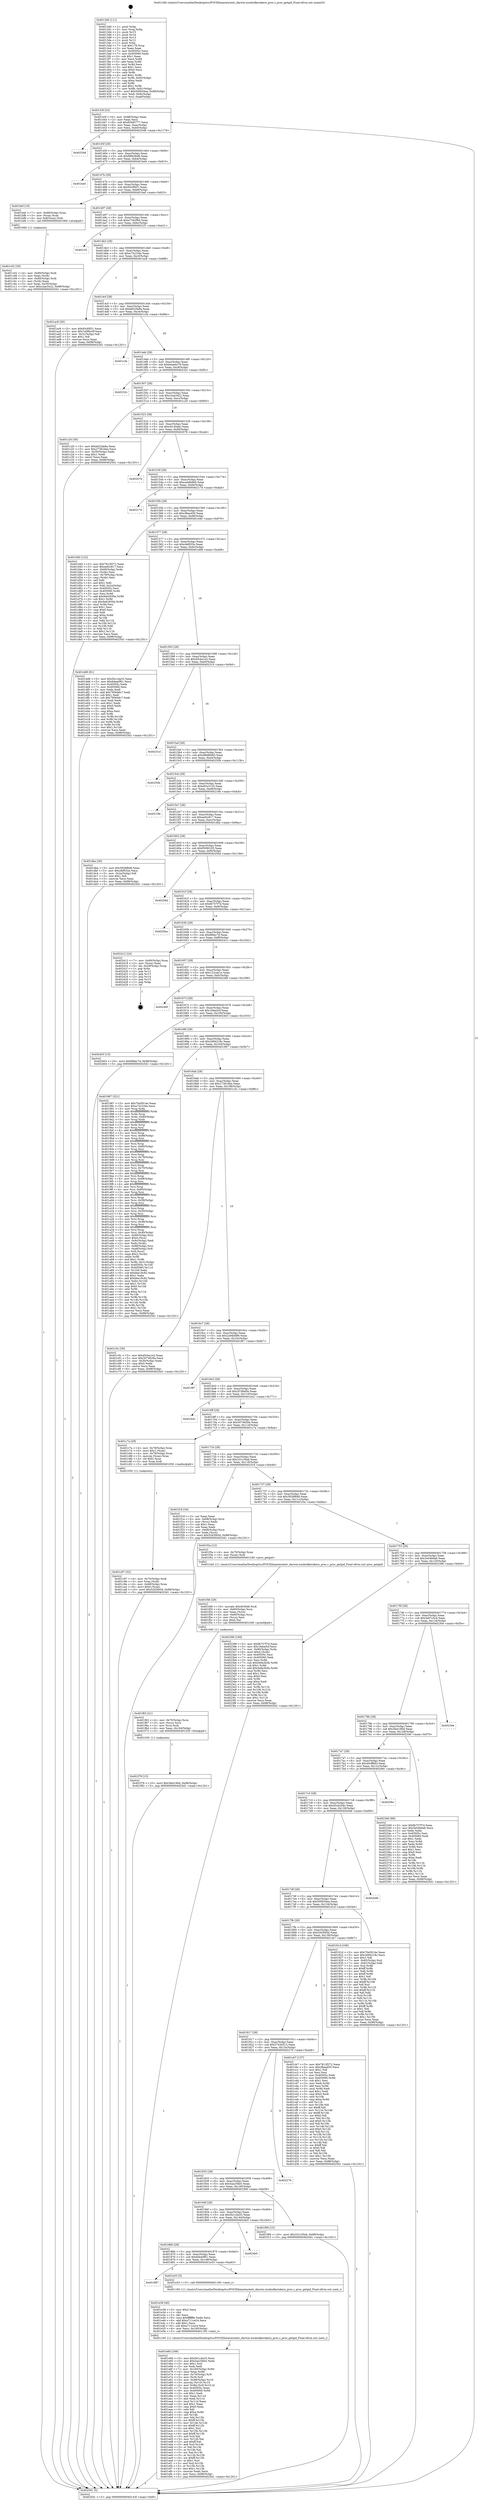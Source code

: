 digraph "0x4013d0" {
  label = "0x4013d0 (/mnt/c/Users/mathe/Desktop/tcc/POCII/binaries/extr_darwin-xnubsdkernkern_proc.c_proc_getgid_Final-ollvm.out::main(0))"
  labelloc = "t"
  node[shape=record]

  Entry [label="",width=0.3,height=0.3,shape=circle,fillcolor=black,style=filled]
  "0x40143f" [label="{
     0x40143f [32]\l
     | [instrs]\l
     &nbsp;&nbsp;0x40143f \<+6\>: mov -0x98(%rbp),%eax\l
     &nbsp;&nbsp;0x401445 \<+2\>: mov %eax,%ecx\l
     &nbsp;&nbsp;0x401447 \<+6\>: sub $0x83495777,%ecx\l
     &nbsp;&nbsp;0x40144d \<+6\>: mov %eax,-0xac(%rbp)\l
     &nbsp;&nbsp;0x401453 \<+6\>: mov %ecx,-0xb0(%rbp)\l
     &nbsp;&nbsp;0x401459 \<+6\>: je 0000000000402548 \<main+0x1178\>\l
  }"]
  "0x402548" [label="{
     0x402548\l
  }", style=dashed]
  "0x40145f" [label="{
     0x40145f [28]\l
     | [instrs]\l
     &nbsp;&nbsp;0x40145f \<+5\>: jmp 0000000000401464 \<main+0x94\>\l
     &nbsp;&nbsp;0x401464 \<+6\>: mov -0xac(%rbp),%eax\l
     &nbsp;&nbsp;0x40146a \<+5\>: sub $0x8892fed8,%eax\l
     &nbsp;&nbsp;0x40146f \<+6\>: mov %eax,-0xb4(%rbp)\l
     &nbsp;&nbsp;0x401475 \<+6\>: je 0000000000401be0 \<main+0x810\>\l
  }"]
  Exit [label="",width=0.3,height=0.3,shape=circle,fillcolor=black,style=filled,peripheries=2]
  "0x401be0" [label="{
     0x401be0\l
  }", style=dashed]
  "0x40147b" [label="{
     0x40147b [28]\l
     | [instrs]\l
     &nbsp;&nbsp;0x40147b \<+5\>: jmp 0000000000401480 \<main+0xb0\>\l
     &nbsp;&nbsp;0x401480 \<+6\>: mov -0xac(%rbp),%eax\l
     &nbsp;&nbsp;0x401486 \<+5\>: sub $0x93cf0f31,%eax\l
     &nbsp;&nbsp;0x40148b \<+6\>: mov %eax,-0xb8(%rbp)\l
     &nbsp;&nbsp;0x401491 \<+6\>: je 0000000000401bef \<main+0x81f\>\l
  }"]
  "0x401f78" [label="{
     0x401f78 [15]\l
     | [instrs]\l
     &nbsp;&nbsp;0x401f78 \<+10\>: movl $0x3fa4180d,-0x98(%rbp)\l
     &nbsp;&nbsp;0x401f82 \<+5\>: jmp 00000000004025d1 \<main+0x1201\>\l
  }"]
  "0x401bef" [label="{
     0x401bef [19]\l
     | [instrs]\l
     &nbsp;&nbsp;0x401bef \<+7\>: mov -0x88(%rbp),%rax\l
     &nbsp;&nbsp;0x401bf6 \<+3\>: mov (%rax),%rax\l
     &nbsp;&nbsp;0x401bf9 \<+4\>: mov 0x8(%rax),%rdi\l
     &nbsp;&nbsp;0x401bfd \<+5\>: call 0000000000401060 \<atoi@plt\>\l
     | [calls]\l
     &nbsp;&nbsp;0x401060 \{1\} (unknown)\l
  }"]
  "0x401497" [label="{
     0x401497 [28]\l
     | [instrs]\l
     &nbsp;&nbsp;0x401497 \<+5\>: jmp 000000000040149c \<main+0xcc\>\l
     &nbsp;&nbsp;0x40149c \<+6\>: mov -0xac(%rbp),%eax\l
     &nbsp;&nbsp;0x4014a2 \<+5\>: sub $0xa7342f94,%eax\l
     &nbsp;&nbsp;0x4014a7 \<+6\>: mov %eax,-0xbc(%rbp)\l
     &nbsp;&nbsp;0x4014ad \<+6\>: je 00000000004021f1 \<main+0xe21\>\l
  }"]
  "0x401f63" [label="{
     0x401f63 [21]\l
     | [instrs]\l
     &nbsp;&nbsp;0x401f63 \<+4\>: mov -0x70(%rbp),%rcx\l
     &nbsp;&nbsp;0x401f67 \<+3\>: mov (%rcx),%rcx\l
     &nbsp;&nbsp;0x401f6a \<+3\>: mov %rcx,%rdi\l
     &nbsp;&nbsp;0x401f6d \<+6\>: mov %eax,-0x164(%rbp)\l
     &nbsp;&nbsp;0x401f73 \<+5\>: call 0000000000401030 \<free@plt\>\l
     | [calls]\l
     &nbsp;&nbsp;0x401030 \{1\} (unknown)\l
  }"]
  "0x4021f1" [label="{
     0x4021f1\l
  }", style=dashed]
  "0x4014b3" [label="{
     0x4014b3 [28]\l
     | [instrs]\l
     &nbsp;&nbsp;0x4014b3 \<+5\>: jmp 00000000004014b8 \<main+0xe8\>\l
     &nbsp;&nbsp;0x4014b8 \<+6\>: mov -0xac(%rbp),%eax\l
     &nbsp;&nbsp;0x4014be \<+5\>: sub $0xa73c234e,%eax\l
     &nbsp;&nbsp;0x4014c3 \<+6\>: mov %eax,-0xc0(%rbp)\l
     &nbsp;&nbsp;0x4014c9 \<+6\>: je 0000000000401ac8 \<main+0x6f8\>\l
  }"]
  "0x401f46" [label="{
     0x401f46 [29]\l
     | [instrs]\l
     &nbsp;&nbsp;0x401f46 \<+10\>: movabs $0x4030d6,%rdi\l
     &nbsp;&nbsp;0x401f50 \<+4\>: mov -0x60(%rbp),%rcx\l
     &nbsp;&nbsp;0x401f54 \<+2\>: mov %eax,(%rcx)\l
     &nbsp;&nbsp;0x401f56 \<+4\>: mov -0x60(%rbp),%rcx\l
     &nbsp;&nbsp;0x401f5a \<+2\>: mov (%rcx),%esi\l
     &nbsp;&nbsp;0x401f5c \<+2\>: mov $0x0,%al\l
     &nbsp;&nbsp;0x401f5e \<+5\>: call 0000000000401040 \<printf@plt\>\l
     | [calls]\l
     &nbsp;&nbsp;0x401040 \{1\} (unknown)\l
  }"]
  "0x401ac8" [label="{
     0x401ac8 [30]\l
     | [instrs]\l
     &nbsp;&nbsp;0x401ac8 \<+5\>: mov $0x93cf0f31,%eax\l
     &nbsp;&nbsp;0x401acd \<+5\>: mov $0x7a08bc0f,%ecx\l
     &nbsp;&nbsp;0x401ad2 \<+3\>: mov -0x31(%rbp),%dl\l
     &nbsp;&nbsp;0x401ad5 \<+3\>: test $0x1,%dl\l
     &nbsp;&nbsp;0x401ad8 \<+3\>: cmovne %ecx,%eax\l
     &nbsp;&nbsp;0x401adb \<+6\>: mov %eax,-0x98(%rbp)\l
     &nbsp;&nbsp;0x401ae1 \<+5\>: jmp 00000000004025d1 \<main+0x1201\>\l
  }"]
  "0x4014cf" [label="{
     0x4014cf [28]\l
     | [instrs]\l
     &nbsp;&nbsp;0x4014cf \<+5\>: jmp 00000000004014d4 \<main+0x104\>\l
     &nbsp;&nbsp;0x4014d4 \<+6\>: mov -0xac(%rbp),%eax\l
     &nbsp;&nbsp;0x4014da \<+5\>: sub $0xb622fa9a,%eax\l
     &nbsp;&nbsp;0x4014df \<+6\>: mov %eax,-0xc4(%rbp)\l
     &nbsp;&nbsp;0x4014e5 \<+6\>: je 0000000000401c3e \<main+0x86e\>\l
  }"]
  "0x401e60" [label="{
     0x401e60 [169]\l
     | [instrs]\l
     &nbsp;&nbsp;0x401e60 \<+5\>: mov $0x5b1c4a33,%ecx\l
     &nbsp;&nbsp;0x401e65 \<+5\>: mov $0x5ae256e5,%edx\l
     &nbsp;&nbsp;0x401e6a \<+3\>: mov $0x1,%sil\l
     &nbsp;&nbsp;0x401e6d \<+2\>: xor %edi,%edi\l
     &nbsp;&nbsp;0x401e6f \<+7\>: mov -0x160(%rbp),%r8d\l
     &nbsp;&nbsp;0x401e76 \<+4\>: imul %eax,%r8d\l
     &nbsp;&nbsp;0x401e7a \<+4\>: mov -0x70(%rbp),%r9\l
     &nbsp;&nbsp;0x401e7e \<+3\>: mov (%r9),%r9\l
     &nbsp;&nbsp;0x401e81 \<+4\>: mov -0x68(%rbp),%r10\l
     &nbsp;&nbsp;0x401e85 \<+3\>: movslq (%r10),%r10\l
     &nbsp;&nbsp;0x401e88 \<+4\>: mov %r8d,(%r9,%r10,4)\l
     &nbsp;&nbsp;0x401e8c \<+7\>: mov 0x40505c,%eax\l
     &nbsp;&nbsp;0x401e93 \<+8\>: mov 0x405060,%r8d\l
     &nbsp;&nbsp;0x401e9b \<+3\>: sub $0x1,%edi\l
     &nbsp;&nbsp;0x401e9e \<+3\>: mov %eax,%r11d\l
     &nbsp;&nbsp;0x401ea1 \<+3\>: add %edi,%r11d\l
     &nbsp;&nbsp;0x401ea4 \<+4\>: imul %r11d,%eax\l
     &nbsp;&nbsp;0x401ea8 \<+3\>: and $0x1,%eax\l
     &nbsp;&nbsp;0x401eab \<+3\>: cmp $0x0,%eax\l
     &nbsp;&nbsp;0x401eae \<+3\>: sete %bl\l
     &nbsp;&nbsp;0x401eb1 \<+4\>: cmp $0xa,%r8d\l
     &nbsp;&nbsp;0x401eb5 \<+4\>: setl %r14b\l
     &nbsp;&nbsp;0x401eb9 \<+3\>: mov %bl,%r15b\l
     &nbsp;&nbsp;0x401ebc \<+4\>: xor $0xff,%r15b\l
     &nbsp;&nbsp;0x401ec0 \<+3\>: mov %r14b,%r12b\l
     &nbsp;&nbsp;0x401ec3 \<+4\>: xor $0xff,%r12b\l
     &nbsp;&nbsp;0x401ec7 \<+4\>: xor $0x1,%sil\l
     &nbsp;&nbsp;0x401ecb \<+3\>: mov %r15b,%r13b\l
     &nbsp;&nbsp;0x401ece \<+4\>: and $0xff,%r13b\l
     &nbsp;&nbsp;0x401ed2 \<+3\>: and %sil,%bl\l
     &nbsp;&nbsp;0x401ed5 \<+3\>: mov %r12b,%al\l
     &nbsp;&nbsp;0x401ed8 \<+2\>: and $0xff,%al\l
     &nbsp;&nbsp;0x401eda \<+3\>: and %sil,%r14b\l
     &nbsp;&nbsp;0x401edd \<+3\>: or %bl,%r13b\l
     &nbsp;&nbsp;0x401ee0 \<+3\>: or %r14b,%al\l
     &nbsp;&nbsp;0x401ee3 \<+3\>: xor %al,%r13b\l
     &nbsp;&nbsp;0x401ee6 \<+3\>: or %r12b,%r15b\l
     &nbsp;&nbsp;0x401ee9 \<+4\>: xor $0xff,%r15b\l
     &nbsp;&nbsp;0x401eed \<+4\>: or $0x1,%sil\l
     &nbsp;&nbsp;0x401ef1 \<+3\>: and %sil,%r15b\l
     &nbsp;&nbsp;0x401ef4 \<+3\>: or %r15b,%r13b\l
     &nbsp;&nbsp;0x401ef7 \<+4\>: test $0x1,%r13b\l
     &nbsp;&nbsp;0x401efb \<+3\>: cmovne %edx,%ecx\l
     &nbsp;&nbsp;0x401efe \<+6\>: mov %ecx,-0x98(%rbp)\l
     &nbsp;&nbsp;0x401f04 \<+5\>: jmp 00000000004025d1 \<main+0x1201\>\l
  }"]
  "0x401c3e" [label="{
     0x401c3e\l
  }", style=dashed]
  "0x4014eb" [label="{
     0x4014eb [28]\l
     | [instrs]\l
     &nbsp;&nbsp;0x4014eb \<+5\>: jmp 00000000004014f0 \<main+0x120\>\l
     &nbsp;&nbsp;0x4014f0 \<+6\>: mov -0xac(%rbp),%eax\l
     &nbsp;&nbsp;0x4014f6 \<+5\>: sub $0xbeae4e79,%eax\l
     &nbsp;&nbsp;0x4014fb \<+6\>: mov %eax,-0xc8(%rbp)\l
     &nbsp;&nbsp;0x401501 \<+6\>: je 000000000040232c \<main+0xf5c\>\l
  }"]
  "0x401e38" [label="{
     0x401e38 [40]\l
     | [instrs]\l
     &nbsp;&nbsp;0x401e38 \<+5\>: mov $0x2,%ecx\l
     &nbsp;&nbsp;0x401e3d \<+1\>: cltd\l
     &nbsp;&nbsp;0x401e3e \<+2\>: idiv %ecx\l
     &nbsp;&nbsp;0x401e40 \<+6\>: imul $0xfffffffe,%edx,%ecx\l
     &nbsp;&nbsp;0x401e46 \<+6\>: add $0xa711ce24,%ecx\l
     &nbsp;&nbsp;0x401e4c \<+3\>: add $0x1,%ecx\l
     &nbsp;&nbsp;0x401e4f \<+6\>: sub $0xa711ce24,%ecx\l
     &nbsp;&nbsp;0x401e55 \<+6\>: mov %ecx,-0x160(%rbp)\l
     &nbsp;&nbsp;0x401e5b \<+5\>: call 0000000000401160 \<next_i\>\l
     | [calls]\l
     &nbsp;&nbsp;0x401160 \{1\} (/mnt/c/Users/mathe/Desktop/tcc/POCII/binaries/extr_darwin-xnubsdkernkern_proc.c_proc_getgid_Final-ollvm.out::next_i)\l
  }"]
  "0x40232c" [label="{
     0x40232c\l
  }", style=dashed]
  "0x401507" [label="{
     0x401507 [28]\l
     | [instrs]\l
     &nbsp;&nbsp;0x401507 \<+5\>: jmp 000000000040150c \<main+0x13c\>\l
     &nbsp;&nbsp;0x40150c \<+6\>: mov -0xac(%rbp),%eax\l
     &nbsp;&nbsp;0x401512 \<+5\>: sub $0xc2ae3422,%eax\l
     &nbsp;&nbsp;0x401517 \<+6\>: mov %eax,-0xcc(%rbp)\l
     &nbsp;&nbsp;0x40151d \<+6\>: je 0000000000401c20 \<main+0x850\>\l
  }"]
  "0x401887" [label="{
     0x401887\l
  }", style=dashed]
  "0x401c20" [label="{
     0x401c20 [30]\l
     | [instrs]\l
     &nbsp;&nbsp;0x401c20 \<+5\>: mov $0xb622fa9a,%eax\l
     &nbsp;&nbsp;0x401c25 \<+5\>: mov $0x27381bbe,%ecx\l
     &nbsp;&nbsp;0x401c2a \<+3\>: mov -0x30(%rbp),%edx\l
     &nbsp;&nbsp;0x401c2d \<+3\>: cmp $0x1,%edx\l
     &nbsp;&nbsp;0x401c30 \<+3\>: cmovl %ecx,%eax\l
     &nbsp;&nbsp;0x401c33 \<+6\>: mov %eax,-0x98(%rbp)\l
     &nbsp;&nbsp;0x401c39 \<+5\>: jmp 00000000004025d1 \<main+0x1201\>\l
  }"]
  "0x401523" [label="{
     0x401523 [28]\l
     | [instrs]\l
     &nbsp;&nbsp;0x401523 \<+5\>: jmp 0000000000401528 \<main+0x158\>\l
     &nbsp;&nbsp;0x401528 \<+6\>: mov -0xac(%rbp),%eax\l
     &nbsp;&nbsp;0x40152e \<+5\>: sub $0xc8140adc,%eax\l
     &nbsp;&nbsp;0x401533 \<+6\>: mov %eax,-0xd0(%rbp)\l
     &nbsp;&nbsp;0x401539 \<+6\>: je 000000000040207b \<main+0xcab\>\l
  }"]
  "0x401e33" [label="{
     0x401e33 [5]\l
     | [instrs]\l
     &nbsp;&nbsp;0x401e33 \<+5\>: call 0000000000401160 \<next_i\>\l
     | [calls]\l
     &nbsp;&nbsp;0x401160 \{1\} (/mnt/c/Users/mathe/Desktop/tcc/POCII/binaries/extr_darwin-xnubsdkernkern_proc.c_proc_getgid_Final-ollvm.out::next_i)\l
  }"]
  "0x40207b" [label="{
     0x40207b\l
  }", style=dashed]
  "0x40153f" [label="{
     0x40153f [28]\l
     | [instrs]\l
     &nbsp;&nbsp;0x40153f \<+5\>: jmp 0000000000401544 \<main+0x174\>\l
     &nbsp;&nbsp;0x401544 \<+6\>: mov -0xac(%rbp),%eax\l
     &nbsp;&nbsp;0x40154a \<+5\>: sub $0xcaddb8d0,%eax\l
     &nbsp;&nbsp;0x40154f \<+6\>: mov %eax,-0xd4(%rbp)\l
     &nbsp;&nbsp;0x401555 \<+6\>: je 000000000040217d \<main+0xdad\>\l
  }"]
  "0x40186b" [label="{
     0x40186b [28]\l
     | [instrs]\l
     &nbsp;&nbsp;0x40186b \<+5\>: jmp 0000000000401870 \<main+0x4a0\>\l
     &nbsp;&nbsp;0x401870 \<+6\>: mov -0xac(%rbp),%eax\l
     &nbsp;&nbsp;0x401876 \<+5\>: sub $0x6dea0f61,%eax\l
     &nbsp;&nbsp;0x40187b \<+6\>: mov %eax,-0x148(%rbp)\l
     &nbsp;&nbsp;0x401881 \<+6\>: je 0000000000401e33 \<main+0xa63\>\l
  }"]
  "0x40217d" [label="{
     0x40217d\l
  }", style=dashed]
  "0x40155b" [label="{
     0x40155b [28]\l
     | [instrs]\l
     &nbsp;&nbsp;0x40155b \<+5\>: jmp 0000000000401560 \<main+0x190\>\l
     &nbsp;&nbsp;0x401560 \<+6\>: mov -0xac(%rbp),%eax\l
     &nbsp;&nbsp;0x401566 \<+5\>: sub $0xcfbea450,%eax\l
     &nbsp;&nbsp;0x40156b \<+6\>: mov %eax,-0xd8(%rbp)\l
     &nbsp;&nbsp;0x401571 \<+6\>: je 0000000000401d40 \<main+0x970\>\l
  }"]
  "0x4024b5" [label="{
     0x4024b5\l
  }", style=dashed]
  "0x401d40" [label="{
     0x401d40 [122]\l
     | [instrs]\l
     &nbsp;&nbsp;0x401d40 \<+5\>: mov $0x7813f272,%eax\l
     &nbsp;&nbsp;0x401d45 \<+5\>: mov $0xeef2c817,%ecx\l
     &nbsp;&nbsp;0x401d4a \<+4\>: mov -0x68(%rbp),%rdx\l
     &nbsp;&nbsp;0x401d4e \<+2\>: mov (%rdx),%esi\l
     &nbsp;&nbsp;0x401d50 \<+4\>: mov -0x78(%rbp),%rdx\l
     &nbsp;&nbsp;0x401d54 \<+2\>: cmp (%rdx),%esi\l
     &nbsp;&nbsp;0x401d56 \<+4\>: setl %dil\l
     &nbsp;&nbsp;0x401d5a \<+4\>: and $0x1,%dil\l
     &nbsp;&nbsp;0x401d5e \<+4\>: mov %dil,-0x2a(%rbp)\l
     &nbsp;&nbsp;0x401d62 \<+7\>: mov 0x40505c,%esi\l
     &nbsp;&nbsp;0x401d69 \<+8\>: mov 0x405060,%r8d\l
     &nbsp;&nbsp;0x401d71 \<+3\>: mov %esi,%r9d\l
     &nbsp;&nbsp;0x401d74 \<+7\>: add $0x9a62830a,%r9d\l
     &nbsp;&nbsp;0x401d7b \<+4\>: sub $0x1,%r9d\l
     &nbsp;&nbsp;0x401d7f \<+7\>: sub $0x9a62830a,%r9d\l
     &nbsp;&nbsp;0x401d86 \<+4\>: imul %r9d,%esi\l
     &nbsp;&nbsp;0x401d8a \<+3\>: and $0x1,%esi\l
     &nbsp;&nbsp;0x401d8d \<+3\>: cmp $0x0,%esi\l
     &nbsp;&nbsp;0x401d90 \<+4\>: sete %dil\l
     &nbsp;&nbsp;0x401d94 \<+4\>: cmp $0xa,%r8d\l
     &nbsp;&nbsp;0x401d98 \<+4\>: setl %r10b\l
     &nbsp;&nbsp;0x401d9c \<+3\>: mov %dil,%r11b\l
     &nbsp;&nbsp;0x401d9f \<+3\>: and %r10b,%r11b\l
     &nbsp;&nbsp;0x401da2 \<+3\>: xor %r10b,%dil\l
     &nbsp;&nbsp;0x401da5 \<+3\>: or %dil,%r11b\l
     &nbsp;&nbsp;0x401da8 \<+4\>: test $0x1,%r11b\l
     &nbsp;&nbsp;0x401dac \<+3\>: cmovne %ecx,%eax\l
     &nbsp;&nbsp;0x401daf \<+6\>: mov %eax,-0x98(%rbp)\l
     &nbsp;&nbsp;0x401db5 \<+5\>: jmp 00000000004025d1 \<main+0x1201\>\l
  }"]
  "0x401577" [label="{
     0x401577 [28]\l
     | [instrs]\l
     &nbsp;&nbsp;0x401577 \<+5\>: jmp 000000000040157c \<main+0x1ac\>\l
     &nbsp;&nbsp;0x40157c \<+6\>: mov -0xac(%rbp),%eax\l
     &nbsp;&nbsp;0x401582 \<+5\>: sub $0xcfef032e,%eax\l
     &nbsp;&nbsp;0x401587 \<+6\>: mov %eax,-0xdc(%rbp)\l
     &nbsp;&nbsp;0x40158d \<+6\>: je 0000000000401dd8 \<main+0xa08\>\l
  }"]
  "0x40184f" [label="{
     0x40184f [28]\l
     | [instrs]\l
     &nbsp;&nbsp;0x40184f \<+5\>: jmp 0000000000401854 \<main+0x484\>\l
     &nbsp;&nbsp;0x401854 \<+6\>: mov -0xac(%rbp),%eax\l
     &nbsp;&nbsp;0x40185a \<+5\>: sub $0x5b1c4a33,%eax\l
     &nbsp;&nbsp;0x40185f \<+6\>: mov %eax,-0x144(%rbp)\l
     &nbsp;&nbsp;0x401865 \<+6\>: je 00000000004024b5 \<main+0x10e5\>\l
  }"]
  "0x401dd8" [label="{
     0x401dd8 [91]\l
     | [instrs]\l
     &nbsp;&nbsp;0x401dd8 \<+5\>: mov $0x5b1c4a33,%eax\l
     &nbsp;&nbsp;0x401ddd \<+5\>: mov $0x6dea0f61,%ecx\l
     &nbsp;&nbsp;0x401de2 \<+7\>: mov 0x40505c,%edx\l
     &nbsp;&nbsp;0x401de9 \<+7\>: mov 0x405060,%esi\l
     &nbsp;&nbsp;0x401df0 \<+2\>: mov %edx,%edi\l
     &nbsp;&nbsp;0x401df2 \<+6\>: add $0x7956ddc7,%edi\l
     &nbsp;&nbsp;0x401df8 \<+3\>: sub $0x1,%edi\l
     &nbsp;&nbsp;0x401dfb \<+6\>: sub $0x7956ddc7,%edi\l
     &nbsp;&nbsp;0x401e01 \<+3\>: imul %edi,%edx\l
     &nbsp;&nbsp;0x401e04 \<+3\>: and $0x1,%edx\l
     &nbsp;&nbsp;0x401e07 \<+3\>: cmp $0x0,%edx\l
     &nbsp;&nbsp;0x401e0a \<+4\>: sete %r8b\l
     &nbsp;&nbsp;0x401e0e \<+3\>: cmp $0xa,%esi\l
     &nbsp;&nbsp;0x401e11 \<+4\>: setl %r9b\l
     &nbsp;&nbsp;0x401e15 \<+3\>: mov %r8b,%r10b\l
     &nbsp;&nbsp;0x401e18 \<+3\>: and %r9b,%r10b\l
     &nbsp;&nbsp;0x401e1b \<+3\>: xor %r9b,%r8b\l
     &nbsp;&nbsp;0x401e1e \<+3\>: or %r8b,%r10b\l
     &nbsp;&nbsp;0x401e21 \<+4\>: test $0x1,%r10b\l
     &nbsp;&nbsp;0x401e25 \<+3\>: cmovne %ecx,%eax\l
     &nbsp;&nbsp;0x401e28 \<+6\>: mov %eax,-0x98(%rbp)\l
     &nbsp;&nbsp;0x401e2e \<+5\>: jmp 00000000004025d1 \<main+0x1201\>\l
  }"]
  "0x401593" [label="{
     0x401593 [28]\l
     | [instrs]\l
     &nbsp;&nbsp;0x401593 \<+5\>: jmp 0000000000401598 \<main+0x1c8\>\l
     &nbsp;&nbsp;0x401598 \<+6\>: mov -0xac(%rbp),%eax\l
     &nbsp;&nbsp;0x40159e \<+5\>: sub $0xd5cba1e2,%eax\l
     &nbsp;&nbsp;0x4015a3 \<+6\>: mov %eax,-0xe0(%rbp)\l
     &nbsp;&nbsp;0x4015a9 \<+6\>: je 000000000040231d \<main+0xf4d\>\l
  }"]
  "0x401f09" [label="{
     0x401f09 [15]\l
     | [instrs]\l
     &nbsp;&nbsp;0x401f09 \<+10\>: movl $0x331c35eb,-0x98(%rbp)\l
     &nbsp;&nbsp;0x401f13 \<+5\>: jmp 00000000004025d1 \<main+0x1201\>\l
  }"]
  "0x40231d" [label="{
     0x40231d\l
  }", style=dashed]
  "0x4015af" [label="{
     0x4015af [28]\l
     | [instrs]\l
     &nbsp;&nbsp;0x4015af \<+5\>: jmp 00000000004015b4 \<main+0x1e4\>\l
     &nbsp;&nbsp;0x4015b4 \<+6\>: mov -0xac(%rbp),%eax\l
     &nbsp;&nbsp;0x4015ba \<+5\>: sub $0xd8b8bb83,%eax\l
     &nbsp;&nbsp;0x4015bf \<+6\>: mov %eax,-0xe4(%rbp)\l
     &nbsp;&nbsp;0x4015c5 \<+6\>: je 000000000040250b \<main+0x113b\>\l
  }"]
  "0x401833" [label="{
     0x401833 [28]\l
     | [instrs]\l
     &nbsp;&nbsp;0x401833 \<+5\>: jmp 0000000000401838 \<main+0x468\>\l
     &nbsp;&nbsp;0x401838 \<+6\>: mov -0xac(%rbp),%eax\l
     &nbsp;&nbsp;0x40183e \<+5\>: sub $0x5ae256e5,%eax\l
     &nbsp;&nbsp;0x401843 \<+6\>: mov %eax,-0x140(%rbp)\l
     &nbsp;&nbsp;0x401849 \<+6\>: je 0000000000401f09 \<main+0xb39\>\l
  }"]
  "0x40250b" [label="{
     0x40250b\l
  }", style=dashed]
  "0x4015cb" [label="{
     0x4015cb [28]\l
     | [instrs]\l
     &nbsp;&nbsp;0x4015cb \<+5\>: jmp 00000000004015d0 \<main+0x200\>\l
     &nbsp;&nbsp;0x4015d0 \<+6\>: mov -0xac(%rbp),%eax\l
     &nbsp;&nbsp;0x4015d6 \<+5\>: sub $0xeb3c3125,%eax\l
     &nbsp;&nbsp;0x4015db \<+6\>: mov %eax,-0xe8(%rbp)\l
     &nbsp;&nbsp;0x4015e1 \<+6\>: je 000000000040219b \<main+0xdcb\>\l
  }"]
  "0x402276" [label="{
     0x402276\l
  }", style=dashed]
  "0x40219b" [label="{
     0x40219b\l
  }", style=dashed]
  "0x4015e7" [label="{
     0x4015e7 [28]\l
     | [instrs]\l
     &nbsp;&nbsp;0x4015e7 \<+5\>: jmp 00000000004015ec \<main+0x21c\>\l
     &nbsp;&nbsp;0x4015ec \<+6\>: mov -0xac(%rbp),%eax\l
     &nbsp;&nbsp;0x4015f2 \<+5\>: sub $0xeef2c817,%eax\l
     &nbsp;&nbsp;0x4015f7 \<+6\>: mov %eax,-0xec(%rbp)\l
     &nbsp;&nbsp;0x4015fd \<+6\>: je 0000000000401dba \<main+0x9ea\>\l
  }"]
  "0x401817" [label="{
     0x401817 [28]\l
     | [instrs]\l
     &nbsp;&nbsp;0x401817 \<+5\>: jmp 000000000040181c \<main+0x44c\>\l
     &nbsp;&nbsp;0x40181c \<+6\>: mov -0xac(%rbp),%eax\l
     &nbsp;&nbsp;0x401822 \<+5\>: sub $0x5743d313,%eax\l
     &nbsp;&nbsp;0x401827 \<+6\>: mov %eax,-0x13c(%rbp)\l
     &nbsp;&nbsp;0x40182d \<+6\>: je 0000000000402276 \<main+0xea6\>\l
  }"]
  "0x401dba" [label="{
     0x401dba [30]\l
     | [instrs]\l
     &nbsp;&nbsp;0x401dba \<+5\>: mov $0x3928f848,%eax\l
     &nbsp;&nbsp;0x401dbf \<+5\>: mov $0xcfef032e,%ecx\l
     &nbsp;&nbsp;0x401dc4 \<+3\>: mov -0x2a(%rbp),%dl\l
     &nbsp;&nbsp;0x401dc7 \<+3\>: test $0x1,%dl\l
     &nbsp;&nbsp;0x401dca \<+3\>: cmovne %ecx,%eax\l
     &nbsp;&nbsp;0x401dcd \<+6\>: mov %eax,-0x98(%rbp)\l
     &nbsp;&nbsp;0x401dd3 \<+5\>: jmp 00000000004025d1 \<main+0x1201\>\l
  }"]
  "0x401603" [label="{
     0x401603 [28]\l
     | [instrs]\l
     &nbsp;&nbsp;0x401603 \<+5\>: jmp 0000000000401608 \<main+0x238\>\l
     &nbsp;&nbsp;0x401608 \<+6\>: mov -0xac(%rbp),%eax\l
     &nbsp;&nbsp;0x40160e \<+5\>: sub $0xf5090105,%eax\l
     &nbsp;&nbsp;0x401613 \<+6\>: mov %eax,-0xf0(%rbp)\l
     &nbsp;&nbsp;0x401619 \<+6\>: je 000000000040256d \<main+0x119d\>\l
  }"]
  "0x401cb7" [label="{
     0x401cb7 [137]\l
     | [instrs]\l
     &nbsp;&nbsp;0x401cb7 \<+5\>: mov $0x7813f272,%eax\l
     &nbsp;&nbsp;0x401cbc \<+5\>: mov $0xcfbea450,%ecx\l
     &nbsp;&nbsp;0x401cc1 \<+2\>: mov $0x1,%dl\l
     &nbsp;&nbsp;0x401cc3 \<+2\>: xor %esi,%esi\l
     &nbsp;&nbsp;0x401cc5 \<+7\>: mov 0x40505c,%edi\l
     &nbsp;&nbsp;0x401ccc \<+8\>: mov 0x405060,%r8d\l
     &nbsp;&nbsp;0x401cd4 \<+3\>: sub $0x1,%esi\l
     &nbsp;&nbsp;0x401cd7 \<+3\>: mov %edi,%r9d\l
     &nbsp;&nbsp;0x401cda \<+3\>: add %esi,%r9d\l
     &nbsp;&nbsp;0x401cdd \<+4\>: imul %r9d,%edi\l
     &nbsp;&nbsp;0x401ce1 \<+3\>: and $0x1,%edi\l
     &nbsp;&nbsp;0x401ce4 \<+3\>: cmp $0x0,%edi\l
     &nbsp;&nbsp;0x401ce7 \<+4\>: sete %r10b\l
     &nbsp;&nbsp;0x401ceb \<+4\>: cmp $0xa,%r8d\l
     &nbsp;&nbsp;0x401cef \<+4\>: setl %r11b\l
     &nbsp;&nbsp;0x401cf3 \<+3\>: mov %r10b,%bl\l
     &nbsp;&nbsp;0x401cf6 \<+3\>: xor $0xff,%bl\l
     &nbsp;&nbsp;0x401cf9 \<+3\>: mov %r11b,%r14b\l
     &nbsp;&nbsp;0x401cfc \<+4\>: xor $0xff,%r14b\l
     &nbsp;&nbsp;0x401d00 \<+3\>: xor $0x0,%dl\l
     &nbsp;&nbsp;0x401d03 \<+3\>: mov %bl,%r15b\l
     &nbsp;&nbsp;0x401d06 \<+4\>: and $0x0,%r15b\l
     &nbsp;&nbsp;0x401d0a \<+3\>: and %dl,%r10b\l
     &nbsp;&nbsp;0x401d0d \<+3\>: mov %r14b,%r12b\l
     &nbsp;&nbsp;0x401d10 \<+4\>: and $0x0,%r12b\l
     &nbsp;&nbsp;0x401d14 \<+3\>: and %dl,%r11b\l
     &nbsp;&nbsp;0x401d17 \<+3\>: or %r10b,%r15b\l
     &nbsp;&nbsp;0x401d1a \<+3\>: or %r11b,%r12b\l
     &nbsp;&nbsp;0x401d1d \<+3\>: xor %r12b,%r15b\l
     &nbsp;&nbsp;0x401d20 \<+3\>: or %r14b,%bl\l
     &nbsp;&nbsp;0x401d23 \<+3\>: xor $0xff,%bl\l
     &nbsp;&nbsp;0x401d26 \<+3\>: or $0x0,%dl\l
     &nbsp;&nbsp;0x401d29 \<+2\>: and %dl,%bl\l
     &nbsp;&nbsp;0x401d2b \<+3\>: or %bl,%r15b\l
     &nbsp;&nbsp;0x401d2e \<+4\>: test $0x1,%r15b\l
     &nbsp;&nbsp;0x401d32 \<+3\>: cmovne %ecx,%eax\l
     &nbsp;&nbsp;0x401d35 \<+6\>: mov %eax,-0x98(%rbp)\l
     &nbsp;&nbsp;0x401d3b \<+5\>: jmp 00000000004025d1 \<main+0x1201\>\l
  }"]
  "0x40256d" [label="{
     0x40256d\l
  }", style=dashed]
  "0x40161f" [label="{
     0x40161f [28]\l
     | [instrs]\l
     &nbsp;&nbsp;0x40161f \<+5\>: jmp 0000000000401624 \<main+0x254\>\l
     &nbsp;&nbsp;0x401624 \<+6\>: mov -0xac(%rbp),%eax\l
     &nbsp;&nbsp;0x40162a \<+5\>: sub $0xfb757f7d,%eax\l
     &nbsp;&nbsp;0x40162f \<+6\>: mov %eax,-0xf4(%rbp)\l
     &nbsp;&nbsp;0x401635 \<+6\>: je 00000000004025ba \<main+0x11ea\>\l
  }"]
  "0x401c97" [label="{
     0x401c97 [32]\l
     | [instrs]\l
     &nbsp;&nbsp;0x401c97 \<+4\>: mov -0x70(%rbp),%rdi\l
     &nbsp;&nbsp;0x401c9b \<+3\>: mov %rax,(%rdi)\l
     &nbsp;&nbsp;0x401c9e \<+4\>: mov -0x68(%rbp),%rax\l
     &nbsp;&nbsp;0x401ca2 \<+6\>: movl $0x0,(%rax)\l
     &nbsp;&nbsp;0x401ca8 \<+10\>: movl $0x5263f45d,-0x98(%rbp)\l
     &nbsp;&nbsp;0x401cb2 \<+5\>: jmp 00000000004025d1 \<main+0x1201\>\l
  }"]
  "0x4025ba" [label="{
     0x4025ba\l
  }", style=dashed]
  "0x40163b" [label="{
     0x40163b [28]\l
     | [instrs]\l
     &nbsp;&nbsp;0x40163b \<+5\>: jmp 0000000000401640 \<main+0x270\>\l
     &nbsp;&nbsp;0x401640 \<+6\>: mov -0xac(%rbp),%eax\l
     &nbsp;&nbsp;0x401646 \<+5\>: sub $0xf68ec7d,%eax\l
     &nbsp;&nbsp;0x40164b \<+6\>: mov %eax,-0xf8(%rbp)\l
     &nbsp;&nbsp;0x401651 \<+6\>: je 0000000000402412 \<main+0x1042\>\l
  }"]
  "0x401c02" [label="{
     0x401c02 [30]\l
     | [instrs]\l
     &nbsp;&nbsp;0x401c02 \<+4\>: mov -0x80(%rbp),%rdi\l
     &nbsp;&nbsp;0x401c06 \<+2\>: mov %eax,(%rdi)\l
     &nbsp;&nbsp;0x401c08 \<+4\>: mov -0x80(%rbp),%rdi\l
     &nbsp;&nbsp;0x401c0c \<+2\>: mov (%rdi),%eax\l
     &nbsp;&nbsp;0x401c0e \<+3\>: mov %eax,-0x30(%rbp)\l
     &nbsp;&nbsp;0x401c11 \<+10\>: movl $0xc2ae3422,-0x98(%rbp)\l
     &nbsp;&nbsp;0x401c1b \<+5\>: jmp 00000000004025d1 \<main+0x1201\>\l
  }"]
  "0x402412" [label="{
     0x402412 [24]\l
     | [instrs]\l
     &nbsp;&nbsp;0x402412 \<+7\>: mov -0x90(%rbp),%rax\l
     &nbsp;&nbsp;0x402419 \<+2\>: mov (%rax),%eax\l
     &nbsp;&nbsp;0x40241b \<+4\>: lea -0x28(%rbp),%rsp\l
     &nbsp;&nbsp;0x40241f \<+1\>: pop %rbx\l
     &nbsp;&nbsp;0x402420 \<+2\>: pop %r12\l
     &nbsp;&nbsp;0x402422 \<+2\>: pop %r13\l
     &nbsp;&nbsp;0x402424 \<+2\>: pop %r14\l
     &nbsp;&nbsp;0x402426 \<+2\>: pop %r15\l
     &nbsp;&nbsp;0x402428 \<+1\>: pop %rbp\l
     &nbsp;&nbsp;0x402429 \<+1\>: ret\l
  }"]
  "0x401657" [label="{
     0x401657 [28]\l
     | [instrs]\l
     &nbsp;&nbsp;0x401657 \<+5\>: jmp 000000000040165c \<main+0x28c\>\l
     &nbsp;&nbsp;0x40165c \<+6\>: mov -0xac(%rbp),%eax\l
     &nbsp;&nbsp;0x401662 \<+5\>: sub $0x122cae1e,%eax\l
     &nbsp;&nbsp;0x401667 \<+6\>: mov %eax,-0xfc(%rbp)\l
     &nbsp;&nbsp;0x40166d \<+6\>: je 000000000040246f \<main+0x109f\>\l
  }"]
  "0x4013d0" [label="{
     0x4013d0 [111]\l
     | [instrs]\l
     &nbsp;&nbsp;0x4013d0 \<+1\>: push %rbp\l
     &nbsp;&nbsp;0x4013d1 \<+3\>: mov %rsp,%rbp\l
     &nbsp;&nbsp;0x4013d4 \<+2\>: push %r15\l
     &nbsp;&nbsp;0x4013d6 \<+2\>: push %r14\l
     &nbsp;&nbsp;0x4013d8 \<+2\>: push %r13\l
     &nbsp;&nbsp;0x4013da \<+2\>: push %r12\l
     &nbsp;&nbsp;0x4013dc \<+1\>: push %rbx\l
     &nbsp;&nbsp;0x4013dd \<+7\>: sub $0x178,%rsp\l
     &nbsp;&nbsp;0x4013e4 \<+2\>: xor %eax,%eax\l
     &nbsp;&nbsp;0x4013e6 \<+7\>: mov 0x40505c,%ecx\l
     &nbsp;&nbsp;0x4013ed \<+7\>: mov 0x405060,%edx\l
     &nbsp;&nbsp;0x4013f4 \<+3\>: sub $0x1,%eax\l
     &nbsp;&nbsp;0x4013f7 \<+3\>: mov %ecx,%r8d\l
     &nbsp;&nbsp;0x4013fa \<+3\>: add %eax,%r8d\l
     &nbsp;&nbsp;0x4013fd \<+4\>: imul %r8d,%ecx\l
     &nbsp;&nbsp;0x401401 \<+3\>: and $0x1,%ecx\l
     &nbsp;&nbsp;0x401404 \<+3\>: cmp $0x0,%ecx\l
     &nbsp;&nbsp;0x401407 \<+4\>: sete %r9b\l
     &nbsp;&nbsp;0x40140b \<+4\>: and $0x1,%r9b\l
     &nbsp;&nbsp;0x40140f \<+7\>: mov %r9b,-0x92(%rbp)\l
     &nbsp;&nbsp;0x401416 \<+3\>: cmp $0xa,%edx\l
     &nbsp;&nbsp;0x401419 \<+4\>: setl %r9b\l
     &nbsp;&nbsp;0x40141d \<+4\>: and $0x1,%r9b\l
     &nbsp;&nbsp;0x401421 \<+7\>: mov %r9b,-0x91(%rbp)\l
     &nbsp;&nbsp;0x401428 \<+10\>: movl $0x500934ea,-0x98(%rbp)\l
     &nbsp;&nbsp;0x401432 \<+6\>: mov %edi,-0x9c(%rbp)\l
     &nbsp;&nbsp;0x401438 \<+7\>: mov %rsi,-0xa8(%rbp)\l
  }"]
  "0x40246f" [label="{
     0x40246f\l
  }", style=dashed]
  "0x401673" [label="{
     0x401673 [28]\l
     | [instrs]\l
     &nbsp;&nbsp;0x401673 \<+5\>: jmp 0000000000401678 \<main+0x2a8\>\l
     &nbsp;&nbsp;0x401678 \<+6\>: mov -0xac(%rbp),%eax\l
     &nbsp;&nbsp;0x40167e \<+5\>: sub $0x1feba5cf,%eax\l
     &nbsp;&nbsp;0x401683 \<+6\>: mov %eax,-0x100(%rbp)\l
     &nbsp;&nbsp;0x401689 \<+6\>: je 0000000000402403 \<main+0x1033\>\l
  }"]
  "0x4025d1" [label="{
     0x4025d1 [5]\l
     | [instrs]\l
     &nbsp;&nbsp;0x4025d1 \<+5\>: jmp 000000000040143f \<main+0x6f\>\l
  }"]
  "0x402403" [label="{
     0x402403 [15]\l
     | [instrs]\l
     &nbsp;&nbsp;0x402403 \<+10\>: movl $0xf68ec7d,-0x98(%rbp)\l
     &nbsp;&nbsp;0x40240d \<+5\>: jmp 00000000004025d1 \<main+0x1201\>\l
  }"]
  "0x40168f" [label="{
     0x40168f [28]\l
     | [instrs]\l
     &nbsp;&nbsp;0x40168f \<+5\>: jmp 0000000000401694 \<main+0x2c4\>\l
     &nbsp;&nbsp;0x401694 \<+6\>: mov -0xac(%rbp),%eax\l
     &nbsp;&nbsp;0x40169a \<+5\>: sub $0x2694218c,%eax\l
     &nbsp;&nbsp;0x40169f \<+6\>: mov %eax,-0x104(%rbp)\l
     &nbsp;&nbsp;0x4016a5 \<+6\>: je 0000000000401987 \<main+0x5b7\>\l
  }"]
  "0x4017fb" [label="{
     0x4017fb [28]\l
     | [instrs]\l
     &nbsp;&nbsp;0x4017fb \<+5\>: jmp 0000000000401800 \<main+0x430\>\l
     &nbsp;&nbsp;0x401800 \<+6\>: mov -0xac(%rbp),%eax\l
     &nbsp;&nbsp;0x401806 \<+5\>: sub $0x5263f45d,%eax\l
     &nbsp;&nbsp;0x40180b \<+6\>: mov %eax,-0x138(%rbp)\l
     &nbsp;&nbsp;0x401811 \<+6\>: je 0000000000401cb7 \<main+0x8e7\>\l
  }"]
  "0x401987" [label="{
     0x401987 [321]\l
     | [instrs]\l
     &nbsp;&nbsp;0x401987 \<+5\>: mov $0x70a5914e,%eax\l
     &nbsp;&nbsp;0x40198c \<+5\>: mov $0xa73c234e,%ecx\l
     &nbsp;&nbsp;0x401991 \<+3\>: mov %rsp,%rdx\l
     &nbsp;&nbsp;0x401994 \<+4\>: add $0xfffffffffffffff0,%rdx\l
     &nbsp;&nbsp;0x401998 \<+3\>: mov %rdx,%rsp\l
     &nbsp;&nbsp;0x40199b \<+7\>: mov %rdx,-0x90(%rbp)\l
     &nbsp;&nbsp;0x4019a2 \<+3\>: mov %rsp,%rdx\l
     &nbsp;&nbsp;0x4019a5 \<+4\>: add $0xfffffffffffffff0,%rdx\l
     &nbsp;&nbsp;0x4019a9 \<+3\>: mov %rdx,%rsp\l
     &nbsp;&nbsp;0x4019ac \<+3\>: mov %rsp,%rsi\l
     &nbsp;&nbsp;0x4019af \<+4\>: add $0xfffffffffffffff0,%rsi\l
     &nbsp;&nbsp;0x4019b3 \<+3\>: mov %rsi,%rsp\l
     &nbsp;&nbsp;0x4019b6 \<+7\>: mov %rsi,-0x88(%rbp)\l
     &nbsp;&nbsp;0x4019bd \<+3\>: mov %rsp,%rsi\l
     &nbsp;&nbsp;0x4019c0 \<+4\>: add $0xfffffffffffffff0,%rsi\l
     &nbsp;&nbsp;0x4019c4 \<+3\>: mov %rsi,%rsp\l
     &nbsp;&nbsp;0x4019c7 \<+4\>: mov %rsi,-0x80(%rbp)\l
     &nbsp;&nbsp;0x4019cb \<+3\>: mov %rsp,%rsi\l
     &nbsp;&nbsp;0x4019ce \<+4\>: add $0xfffffffffffffff0,%rsi\l
     &nbsp;&nbsp;0x4019d2 \<+3\>: mov %rsi,%rsp\l
     &nbsp;&nbsp;0x4019d5 \<+4\>: mov %rsi,-0x78(%rbp)\l
     &nbsp;&nbsp;0x4019d9 \<+3\>: mov %rsp,%rsi\l
     &nbsp;&nbsp;0x4019dc \<+4\>: add $0xfffffffffffffff0,%rsi\l
     &nbsp;&nbsp;0x4019e0 \<+3\>: mov %rsi,%rsp\l
     &nbsp;&nbsp;0x4019e3 \<+4\>: mov %rsi,-0x70(%rbp)\l
     &nbsp;&nbsp;0x4019e7 \<+3\>: mov %rsp,%rsi\l
     &nbsp;&nbsp;0x4019ea \<+4\>: add $0xfffffffffffffff0,%rsi\l
     &nbsp;&nbsp;0x4019ee \<+3\>: mov %rsi,%rsp\l
     &nbsp;&nbsp;0x4019f1 \<+4\>: mov %rsi,-0x68(%rbp)\l
     &nbsp;&nbsp;0x4019f5 \<+3\>: mov %rsp,%rsi\l
     &nbsp;&nbsp;0x4019f8 \<+4\>: add $0xfffffffffffffff0,%rsi\l
     &nbsp;&nbsp;0x4019fc \<+3\>: mov %rsi,%rsp\l
     &nbsp;&nbsp;0x4019ff \<+4\>: mov %rsi,-0x60(%rbp)\l
     &nbsp;&nbsp;0x401a03 \<+3\>: mov %rsp,%rsi\l
     &nbsp;&nbsp;0x401a06 \<+4\>: add $0xfffffffffffffff0,%rsi\l
     &nbsp;&nbsp;0x401a0a \<+3\>: mov %rsi,%rsp\l
     &nbsp;&nbsp;0x401a0d \<+4\>: mov %rsi,-0x58(%rbp)\l
     &nbsp;&nbsp;0x401a11 \<+3\>: mov %rsp,%rsi\l
     &nbsp;&nbsp;0x401a14 \<+4\>: add $0xfffffffffffffff0,%rsi\l
     &nbsp;&nbsp;0x401a18 \<+3\>: mov %rsi,%rsp\l
     &nbsp;&nbsp;0x401a1b \<+4\>: mov %rsi,-0x50(%rbp)\l
     &nbsp;&nbsp;0x401a1f \<+3\>: mov %rsp,%rsi\l
     &nbsp;&nbsp;0x401a22 \<+4\>: add $0xfffffffffffffff0,%rsi\l
     &nbsp;&nbsp;0x401a26 \<+3\>: mov %rsi,%rsp\l
     &nbsp;&nbsp;0x401a29 \<+4\>: mov %rsi,-0x48(%rbp)\l
     &nbsp;&nbsp;0x401a2d \<+3\>: mov %rsp,%rsi\l
     &nbsp;&nbsp;0x401a30 \<+4\>: add $0xfffffffffffffff0,%rsi\l
     &nbsp;&nbsp;0x401a34 \<+3\>: mov %rsi,%rsp\l
     &nbsp;&nbsp;0x401a37 \<+4\>: mov %rsi,-0x40(%rbp)\l
     &nbsp;&nbsp;0x401a3b \<+7\>: mov -0x90(%rbp),%rsi\l
     &nbsp;&nbsp;0x401a42 \<+6\>: movl $0x0,(%rsi)\l
     &nbsp;&nbsp;0x401a48 \<+6\>: mov -0x9c(%rbp),%edi\l
     &nbsp;&nbsp;0x401a4e \<+2\>: mov %edi,(%rdx)\l
     &nbsp;&nbsp;0x401a50 \<+7\>: mov -0x88(%rbp),%rsi\l
     &nbsp;&nbsp;0x401a57 \<+7\>: mov -0xa8(%rbp),%r8\l
     &nbsp;&nbsp;0x401a5e \<+3\>: mov %r8,(%rsi)\l
     &nbsp;&nbsp;0x401a61 \<+3\>: cmpl $0x2,(%rdx)\l
     &nbsp;&nbsp;0x401a64 \<+4\>: setne %r9b\l
     &nbsp;&nbsp;0x401a68 \<+4\>: and $0x1,%r9b\l
     &nbsp;&nbsp;0x401a6c \<+4\>: mov %r9b,-0x31(%rbp)\l
     &nbsp;&nbsp;0x401a70 \<+8\>: mov 0x40505c,%r10d\l
     &nbsp;&nbsp;0x401a78 \<+8\>: mov 0x405060,%r11d\l
     &nbsp;&nbsp;0x401a80 \<+3\>: mov %r10d,%ebx\l
     &nbsp;&nbsp;0x401a83 \<+6\>: sub $0xbbe18c82,%ebx\l
     &nbsp;&nbsp;0x401a89 \<+3\>: sub $0x1,%ebx\l
     &nbsp;&nbsp;0x401a8c \<+6\>: add $0xbbe18c82,%ebx\l
     &nbsp;&nbsp;0x401a92 \<+4\>: imul %ebx,%r10d\l
     &nbsp;&nbsp;0x401a96 \<+4\>: and $0x1,%r10d\l
     &nbsp;&nbsp;0x401a9a \<+4\>: cmp $0x0,%r10d\l
     &nbsp;&nbsp;0x401a9e \<+4\>: sete %r9b\l
     &nbsp;&nbsp;0x401aa2 \<+4\>: cmp $0xa,%r11d\l
     &nbsp;&nbsp;0x401aa6 \<+4\>: setl %r14b\l
     &nbsp;&nbsp;0x401aaa \<+3\>: mov %r9b,%r15b\l
     &nbsp;&nbsp;0x401aad \<+3\>: and %r14b,%r15b\l
     &nbsp;&nbsp;0x401ab0 \<+3\>: xor %r14b,%r9b\l
     &nbsp;&nbsp;0x401ab3 \<+3\>: or %r9b,%r15b\l
     &nbsp;&nbsp;0x401ab6 \<+4\>: test $0x1,%r15b\l
     &nbsp;&nbsp;0x401aba \<+3\>: cmovne %ecx,%eax\l
     &nbsp;&nbsp;0x401abd \<+6\>: mov %eax,-0x98(%rbp)\l
     &nbsp;&nbsp;0x401ac3 \<+5\>: jmp 00000000004025d1 \<main+0x1201\>\l
  }"]
  "0x4016ab" [label="{
     0x4016ab [28]\l
     | [instrs]\l
     &nbsp;&nbsp;0x4016ab \<+5\>: jmp 00000000004016b0 \<main+0x2e0\>\l
     &nbsp;&nbsp;0x4016b0 \<+6\>: mov -0xac(%rbp),%eax\l
     &nbsp;&nbsp;0x4016b6 \<+5\>: sub $0x27381bbe,%eax\l
     &nbsp;&nbsp;0x4016bb \<+6\>: mov %eax,-0x108(%rbp)\l
     &nbsp;&nbsp;0x4016c1 \<+6\>: je 0000000000401c5c \<main+0x88c\>\l
  }"]
  "0x40191d" [label="{
     0x40191d [106]\l
     | [instrs]\l
     &nbsp;&nbsp;0x40191d \<+5\>: mov $0x70a5914e,%eax\l
     &nbsp;&nbsp;0x401922 \<+5\>: mov $0x2694218c,%ecx\l
     &nbsp;&nbsp;0x401927 \<+2\>: mov $0x1,%dl\l
     &nbsp;&nbsp;0x401929 \<+7\>: mov -0x92(%rbp),%sil\l
     &nbsp;&nbsp;0x401930 \<+7\>: mov -0x91(%rbp),%dil\l
     &nbsp;&nbsp;0x401937 \<+3\>: mov %sil,%r8b\l
     &nbsp;&nbsp;0x40193a \<+4\>: xor $0xff,%r8b\l
     &nbsp;&nbsp;0x40193e \<+3\>: mov %dil,%r9b\l
     &nbsp;&nbsp;0x401941 \<+4\>: xor $0xff,%r9b\l
     &nbsp;&nbsp;0x401945 \<+3\>: xor $0x1,%dl\l
     &nbsp;&nbsp;0x401948 \<+3\>: mov %r8b,%r10b\l
     &nbsp;&nbsp;0x40194b \<+4\>: and $0xff,%r10b\l
     &nbsp;&nbsp;0x40194f \<+3\>: and %dl,%sil\l
     &nbsp;&nbsp;0x401952 \<+3\>: mov %r9b,%r11b\l
     &nbsp;&nbsp;0x401955 \<+4\>: and $0xff,%r11b\l
     &nbsp;&nbsp;0x401959 \<+3\>: and %dl,%dil\l
     &nbsp;&nbsp;0x40195c \<+3\>: or %sil,%r10b\l
     &nbsp;&nbsp;0x40195f \<+3\>: or %dil,%r11b\l
     &nbsp;&nbsp;0x401962 \<+3\>: xor %r11b,%r10b\l
     &nbsp;&nbsp;0x401965 \<+3\>: or %r9b,%r8b\l
     &nbsp;&nbsp;0x401968 \<+4\>: xor $0xff,%r8b\l
     &nbsp;&nbsp;0x40196c \<+3\>: or $0x1,%dl\l
     &nbsp;&nbsp;0x40196f \<+3\>: and %dl,%r8b\l
     &nbsp;&nbsp;0x401972 \<+3\>: or %r8b,%r10b\l
     &nbsp;&nbsp;0x401975 \<+4\>: test $0x1,%r10b\l
     &nbsp;&nbsp;0x401979 \<+3\>: cmovne %ecx,%eax\l
     &nbsp;&nbsp;0x40197c \<+6\>: mov %eax,-0x98(%rbp)\l
     &nbsp;&nbsp;0x401982 \<+5\>: jmp 00000000004025d1 \<main+0x1201\>\l
  }"]
  "0x401c5c" [label="{
     0x401c5c [30]\l
     | [instrs]\l
     &nbsp;&nbsp;0x401c5c \<+5\>: mov $0xd5cba1e2,%eax\l
     &nbsp;&nbsp;0x401c61 \<+5\>: mov $0x3074626e,%ecx\l
     &nbsp;&nbsp;0x401c66 \<+3\>: mov -0x30(%rbp),%edx\l
     &nbsp;&nbsp;0x401c69 \<+3\>: cmp $0x0,%edx\l
     &nbsp;&nbsp;0x401c6c \<+3\>: cmove %ecx,%eax\l
     &nbsp;&nbsp;0x401c6f \<+6\>: mov %eax,-0x98(%rbp)\l
     &nbsp;&nbsp;0x401c75 \<+5\>: jmp 00000000004025d1 \<main+0x1201\>\l
  }"]
  "0x4016c7" [label="{
     0x4016c7 [28]\l
     | [instrs]\l
     &nbsp;&nbsp;0x4016c7 \<+5\>: jmp 00000000004016cc \<main+0x2fc\>\l
     &nbsp;&nbsp;0x4016cc \<+6\>: mov -0xac(%rbp),%eax\l
     &nbsp;&nbsp;0x4016d2 \<+5\>: sub $0x2a94b089,%eax\l
     &nbsp;&nbsp;0x4016d7 \<+6\>: mov %eax,-0x10c(%rbp)\l
     &nbsp;&nbsp;0x4016dd \<+6\>: je 0000000000401f87 \<main+0xbb7\>\l
  }"]
  "0x4017df" [label="{
     0x4017df [28]\l
     | [instrs]\l
     &nbsp;&nbsp;0x4017df \<+5\>: jmp 00000000004017e4 \<main+0x414\>\l
     &nbsp;&nbsp;0x4017e4 \<+6\>: mov -0xac(%rbp),%eax\l
     &nbsp;&nbsp;0x4017ea \<+5\>: sub $0x500934ea,%eax\l
     &nbsp;&nbsp;0x4017ef \<+6\>: mov %eax,-0x134(%rbp)\l
     &nbsp;&nbsp;0x4017f5 \<+6\>: je 000000000040191d \<main+0x54d\>\l
  }"]
  "0x401f87" [label="{
     0x401f87\l
  }", style=dashed]
  "0x4016e3" [label="{
     0x4016e3 [28]\l
     | [instrs]\l
     &nbsp;&nbsp;0x4016e3 \<+5\>: jmp 00000000004016e8 \<main+0x318\>\l
     &nbsp;&nbsp;0x4016e8 \<+6\>: mov -0xac(%rbp),%eax\l
     &nbsp;&nbsp;0x4016ee \<+5\>: sub $0x2f19bd0e,%eax\l
     &nbsp;&nbsp;0x4016f3 \<+6\>: mov %eax,-0x110(%rbp)\l
     &nbsp;&nbsp;0x4016f9 \<+6\>: je 0000000000401b41 \<main+0x771\>\l
  }"]
  "0x4020d6" [label="{
     0x4020d6\l
  }", style=dashed]
  "0x401b41" [label="{
     0x401b41\l
  }", style=dashed]
  "0x4016ff" [label="{
     0x4016ff [28]\l
     | [instrs]\l
     &nbsp;&nbsp;0x4016ff \<+5\>: jmp 0000000000401704 \<main+0x334\>\l
     &nbsp;&nbsp;0x401704 \<+6\>: mov -0xac(%rbp),%eax\l
     &nbsp;&nbsp;0x40170a \<+5\>: sub $0x3074626e,%eax\l
     &nbsp;&nbsp;0x40170f \<+6\>: mov %eax,-0x114(%rbp)\l
     &nbsp;&nbsp;0x401715 \<+6\>: je 0000000000401c7a \<main+0x8aa\>\l
  }"]
  "0x4017c3" [label="{
     0x4017c3 [28]\l
     | [instrs]\l
     &nbsp;&nbsp;0x4017c3 \<+5\>: jmp 00000000004017c8 \<main+0x3f8\>\l
     &nbsp;&nbsp;0x4017c8 \<+6\>: mov -0xac(%rbp),%eax\l
     &nbsp;&nbsp;0x4017ce \<+5\>: sub $0x45cb204c,%eax\l
     &nbsp;&nbsp;0x4017d3 \<+6\>: mov %eax,-0x130(%rbp)\l
     &nbsp;&nbsp;0x4017d9 \<+6\>: je 00000000004020d6 \<main+0xd06\>\l
  }"]
  "0x401c7a" [label="{
     0x401c7a [29]\l
     | [instrs]\l
     &nbsp;&nbsp;0x401c7a \<+4\>: mov -0x78(%rbp),%rax\l
     &nbsp;&nbsp;0x401c7e \<+6\>: movl $0x1,(%rax)\l
     &nbsp;&nbsp;0x401c84 \<+4\>: mov -0x78(%rbp),%rax\l
     &nbsp;&nbsp;0x401c88 \<+3\>: movslq (%rax),%rax\l
     &nbsp;&nbsp;0x401c8b \<+4\>: shl $0x2,%rax\l
     &nbsp;&nbsp;0x401c8f \<+3\>: mov %rax,%rdi\l
     &nbsp;&nbsp;0x401c92 \<+5\>: call 0000000000401050 \<malloc@plt\>\l
     | [calls]\l
     &nbsp;&nbsp;0x401050 \{1\} (unknown)\l
  }"]
  "0x40171b" [label="{
     0x40171b [28]\l
     | [instrs]\l
     &nbsp;&nbsp;0x40171b \<+5\>: jmp 0000000000401720 \<main+0x350\>\l
     &nbsp;&nbsp;0x401720 \<+6\>: mov -0xac(%rbp),%eax\l
     &nbsp;&nbsp;0x401726 \<+5\>: sub $0x331c35eb,%eax\l
     &nbsp;&nbsp;0x40172b \<+6\>: mov %eax,-0x118(%rbp)\l
     &nbsp;&nbsp;0x401731 \<+6\>: je 0000000000401f18 \<main+0xb48\>\l
  }"]
  "0x40206c" [label="{
     0x40206c\l
  }", style=dashed]
  "0x401f18" [label="{
     0x401f18 [34]\l
     | [instrs]\l
     &nbsp;&nbsp;0x401f18 \<+2\>: xor %eax,%eax\l
     &nbsp;&nbsp;0x401f1a \<+4\>: mov -0x68(%rbp),%rcx\l
     &nbsp;&nbsp;0x401f1e \<+2\>: mov (%rcx),%edx\l
     &nbsp;&nbsp;0x401f20 \<+3\>: sub $0x1,%eax\l
     &nbsp;&nbsp;0x401f23 \<+2\>: sub %eax,%edx\l
     &nbsp;&nbsp;0x401f25 \<+4\>: mov -0x68(%rbp),%rcx\l
     &nbsp;&nbsp;0x401f29 \<+2\>: mov %edx,(%rcx)\l
     &nbsp;&nbsp;0x401f2b \<+10\>: movl $0x5263f45d,-0x98(%rbp)\l
     &nbsp;&nbsp;0x401f35 \<+5\>: jmp 00000000004025d1 \<main+0x1201\>\l
  }"]
  "0x401737" [label="{
     0x401737 [28]\l
     | [instrs]\l
     &nbsp;&nbsp;0x401737 \<+5\>: jmp 000000000040173c \<main+0x36c\>\l
     &nbsp;&nbsp;0x40173c \<+6\>: mov -0xac(%rbp),%eax\l
     &nbsp;&nbsp;0x401742 \<+5\>: sub $0x3928f848,%eax\l
     &nbsp;&nbsp;0x401747 \<+6\>: mov %eax,-0x11c(%rbp)\l
     &nbsp;&nbsp;0x40174d \<+6\>: je 0000000000401f3a \<main+0xb6a\>\l
  }"]
  "0x4017a7" [label="{
     0x4017a7 [28]\l
     | [instrs]\l
     &nbsp;&nbsp;0x4017a7 \<+5\>: jmp 00000000004017ac \<main+0x3dc\>\l
     &nbsp;&nbsp;0x4017ac \<+6\>: mov -0xac(%rbp),%eax\l
     &nbsp;&nbsp;0x4017b2 \<+5\>: sub $0x40cff9d3,%eax\l
     &nbsp;&nbsp;0x4017b7 \<+6\>: mov %eax,-0x12c(%rbp)\l
     &nbsp;&nbsp;0x4017bd \<+6\>: je 000000000040206c \<main+0xc9c\>\l
  }"]
  "0x401f3a" [label="{
     0x401f3a [12]\l
     | [instrs]\l
     &nbsp;&nbsp;0x401f3a \<+4\>: mov -0x70(%rbp),%rax\l
     &nbsp;&nbsp;0x401f3e \<+3\>: mov (%rax),%rdi\l
     &nbsp;&nbsp;0x401f41 \<+5\>: call 0000000000401240 \<proc_getgid\>\l
     | [calls]\l
     &nbsp;&nbsp;0x401240 \{1\} (/mnt/c/Users/mathe/Desktop/tcc/POCII/binaries/extr_darwin-xnubsdkernkern_proc.c_proc_getgid_Final-ollvm.out::proc_getgid)\l
  }"]
  "0x401753" [label="{
     0x401753 [28]\l
     | [instrs]\l
     &nbsp;&nbsp;0x401753 \<+5\>: jmp 0000000000401758 \<main+0x388\>\l
     &nbsp;&nbsp;0x401758 \<+6\>: mov -0xac(%rbp),%eax\l
     &nbsp;&nbsp;0x40175e \<+5\>: sub $0x3e54b9a6,%eax\l
     &nbsp;&nbsp;0x401763 \<+6\>: mov %eax,-0x120(%rbp)\l
     &nbsp;&nbsp;0x401769 \<+6\>: je 0000000000402396 \<main+0xfc6\>\l
  }"]
  "0x402340" [label="{
     0x402340 [86]\l
     | [instrs]\l
     &nbsp;&nbsp;0x402340 \<+5\>: mov $0xfb757f7d,%eax\l
     &nbsp;&nbsp;0x402345 \<+5\>: mov $0x3e54b9a6,%ecx\l
     &nbsp;&nbsp;0x40234a \<+2\>: xor %edx,%edx\l
     &nbsp;&nbsp;0x40234c \<+7\>: mov 0x40505c,%esi\l
     &nbsp;&nbsp;0x402353 \<+7\>: mov 0x405060,%edi\l
     &nbsp;&nbsp;0x40235a \<+3\>: sub $0x1,%edx\l
     &nbsp;&nbsp;0x40235d \<+3\>: mov %esi,%r8d\l
     &nbsp;&nbsp;0x402360 \<+3\>: add %edx,%r8d\l
     &nbsp;&nbsp;0x402363 \<+4\>: imul %r8d,%esi\l
     &nbsp;&nbsp;0x402367 \<+3\>: and $0x1,%esi\l
     &nbsp;&nbsp;0x40236a \<+3\>: cmp $0x0,%esi\l
     &nbsp;&nbsp;0x40236d \<+4\>: sete %r9b\l
     &nbsp;&nbsp;0x402371 \<+3\>: cmp $0xa,%edi\l
     &nbsp;&nbsp;0x402374 \<+4\>: setl %r10b\l
     &nbsp;&nbsp;0x402378 \<+3\>: mov %r9b,%r11b\l
     &nbsp;&nbsp;0x40237b \<+3\>: and %r10b,%r11b\l
     &nbsp;&nbsp;0x40237e \<+3\>: xor %r10b,%r9b\l
     &nbsp;&nbsp;0x402381 \<+3\>: or %r9b,%r11b\l
     &nbsp;&nbsp;0x402384 \<+4\>: test $0x1,%r11b\l
     &nbsp;&nbsp;0x402388 \<+3\>: cmovne %ecx,%eax\l
     &nbsp;&nbsp;0x40238b \<+6\>: mov %eax,-0x98(%rbp)\l
     &nbsp;&nbsp;0x402391 \<+5\>: jmp 00000000004025d1 \<main+0x1201\>\l
  }"]
  "0x402396" [label="{
     0x402396 [109]\l
     | [instrs]\l
     &nbsp;&nbsp;0x402396 \<+5\>: mov $0xfb757f7d,%eax\l
     &nbsp;&nbsp;0x40239b \<+5\>: mov $0x1feba5cf,%ecx\l
     &nbsp;&nbsp;0x4023a0 \<+7\>: mov -0x90(%rbp),%rdx\l
     &nbsp;&nbsp;0x4023a7 \<+6\>: movl $0x0,(%rdx)\l
     &nbsp;&nbsp;0x4023ad \<+7\>: mov 0x40505c,%esi\l
     &nbsp;&nbsp;0x4023b4 \<+7\>: mov 0x405060,%edi\l
     &nbsp;&nbsp;0x4023bb \<+3\>: mov %esi,%r8d\l
     &nbsp;&nbsp;0x4023be \<+7\>: sub $0x5e9a3b5b,%r8d\l
     &nbsp;&nbsp;0x4023c5 \<+4\>: sub $0x1,%r8d\l
     &nbsp;&nbsp;0x4023c9 \<+7\>: add $0x5e9a3b5b,%r8d\l
     &nbsp;&nbsp;0x4023d0 \<+4\>: imul %r8d,%esi\l
     &nbsp;&nbsp;0x4023d4 \<+3\>: and $0x1,%esi\l
     &nbsp;&nbsp;0x4023d7 \<+3\>: cmp $0x0,%esi\l
     &nbsp;&nbsp;0x4023da \<+4\>: sete %r9b\l
     &nbsp;&nbsp;0x4023de \<+3\>: cmp $0xa,%edi\l
     &nbsp;&nbsp;0x4023e1 \<+4\>: setl %r10b\l
     &nbsp;&nbsp;0x4023e5 \<+3\>: mov %r9b,%r11b\l
     &nbsp;&nbsp;0x4023e8 \<+3\>: and %r10b,%r11b\l
     &nbsp;&nbsp;0x4023eb \<+3\>: xor %r10b,%r9b\l
     &nbsp;&nbsp;0x4023ee \<+3\>: or %r9b,%r11b\l
     &nbsp;&nbsp;0x4023f1 \<+4\>: test $0x1,%r11b\l
     &nbsp;&nbsp;0x4023f5 \<+3\>: cmovne %ecx,%eax\l
     &nbsp;&nbsp;0x4023f8 \<+6\>: mov %eax,-0x98(%rbp)\l
     &nbsp;&nbsp;0x4023fe \<+5\>: jmp 00000000004025d1 \<main+0x1201\>\l
  }"]
  "0x40176f" [label="{
     0x40176f [28]\l
     | [instrs]\l
     &nbsp;&nbsp;0x40176f \<+5\>: jmp 0000000000401774 \<main+0x3a4\>\l
     &nbsp;&nbsp;0x401774 \<+6\>: mov -0xac(%rbp),%eax\l
     &nbsp;&nbsp;0x40177a \<+5\>: sub $0x3e97c5cd,%eax\l
     &nbsp;&nbsp;0x40177f \<+6\>: mov %eax,-0x124(%rbp)\l
     &nbsp;&nbsp;0x401785 \<+6\>: je 000000000040230e \<main+0xf3e\>\l
  }"]
  "0x40178b" [label="{
     0x40178b [28]\l
     | [instrs]\l
     &nbsp;&nbsp;0x40178b \<+5\>: jmp 0000000000401790 \<main+0x3c0\>\l
     &nbsp;&nbsp;0x401790 \<+6\>: mov -0xac(%rbp),%eax\l
     &nbsp;&nbsp;0x401796 \<+5\>: sub $0x3fa4180d,%eax\l
     &nbsp;&nbsp;0x40179b \<+6\>: mov %eax,-0x128(%rbp)\l
     &nbsp;&nbsp;0x4017a1 \<+6\>: je 0000000000402340 \<main+0xf70\>\l
  }"]
  "0x40230e" [label="{
     0x40230e\l
  }", style=dashed]
  Entry -> "0x4013d0" [label=" 1"]
  "0x40143f" -> "0x402548" [label=" 0"]
  "0x40143f" -> "0x40145f" [label=" 22"]
  "0x402412" -> Exit [label=" 1"]
  "0x40145f" -> "0x401be0" [label=" 0"]
  "0x40145f" -> "0x40147b" [label=" 22"]
  "0x402403" -> "0x4025d1" [label=" 1"]
  "0x40147b" -> "0x401bef" [label=" 1"]
  "0x40147b" -> "0x401497" [label=" 21"]
  "0x402396" -> "0x4025d1" [label=" 1"]
  "0x401497" -> "0x4021f1" [label=" 0"]
  "0x401497" -> "0x4014b3" [label=" 21"]
  "0x402340" -> "0x4025d1" [label=" 1"]
  "0x4014b3" -> "0x401ac8" [label=" 1"]
  "0x4014b3" -> "0x4014cf" [label=" 20"]
  "0x401f78" -> "0x4025d1" [label=" 1"]
  "0x4014cf" -> "0x401c3e" [label=" 0"]
  "0x4014cf" -> "0x4014eb" [label=" 20"]
  "0x401f63" -> "0x401f78" [label=" 1"]
  "0x4014eb" -> "0x40232c" [label=" 0"]
  "0x4014eb" -> "0x401507" [label=" 20"]
  "0x401f46" -> "0x401f63" [label=" 1"]
  "0x401507" -> "0x401c20" [label=" 1"]
  "0x401507" -> "0x401523" [label=" 19"]
  "0x401f3a" -> "0x401f46" [label=" 1"]
  "0x401523" -> "0x40207b" [label=" 0"]
  "0x401523" -> "0x40153f" [label=" 19"]
  "0x401f18" -> "0x4025d1" [label=" 1"]
  "0x40153f" -> "0x40217d" [label=" 0"]
  "0x40153f" -> "0x40155b" [label=" 19"]
  "0x401e60" -> "0x4025d1" [label=" 1"]
  "0x40155b" -> "0x401d40" [label=" 2"]
  "0x40155b" -> "0x401577" [label=" 17"]
  "0x401e38" -> "0x401e60" [label=" 1"]
  "0x401577" -> "0x401dd8" [label=" 1"]
  "0x401577" -> "0x401593" [label=" 16"]
  "0x40186b" -> "0x401887" [label=" 0"]
  "0x401593" -> "0x40231d" [label=" 0"]
  "0x401593" -> "0x4015af" [label=" 16"]
  "0x40186b" -> "0x401e33" [label=" 1"]
  "0x4015af" -> "0x40250b" [label=" 0"]
  "0x4015af" -> "0x4015cb" [label=" 16"]
  "0x40184f" -> "0x40186b" [label=" 1"]
  "0x4015cb" -> "0x40219b" [label=" 0"]
  "0x4015cb" -> "0x4015e7" [label=" 16"]
  "0x40184f" -> "0x4024b5" [label=" 0"]
  "0x4015e7" -> "0x401dba" [label=" 2"]
  "0x4015e7" -> "0x401603" [label=" 14"]
  "0x401833" -> "0x40184f" [label=" 1"]
  "0x401603" -> "0x40256d" [label=" 0"]
  "0x401603" -> "0x40161f" [label=" 14"]
  "0x401833" -> "0x401f09" [label=" 1"]
  "0x40161f" -> "0x4025ba" [label=" 0"]
  "0x40161f" -> "0x40163b" [label=" 14"]
  "0x401817" -> "0x401833" [label=" 2"]
  "0x40163b" -> "0x402412" [label=" 1"]
  "0x40163b" -> "0x401657" [label=" 13"]
  "0x401817" -> "0x402276" [label=" 0"]
  "0x401657" -> "0x40246f" [label=" 0"]
  "0x401657" -> "0x401673" [label=" 13"]
  "0x401dd8" -> "0x4025d1" [label=" 1"]
  "0x401673" -> "0x402403" [label=" 1"]
  "0x401673" -> "0x40168f" [label=" 12"]
  "0x401dba" -> "0x4025d1" [label=" 2"]
  "0x40168f" -> "0x401987" [label=" 1"]
  "0x40168f" -> "0x4016ab" [label=" 11"]
  "0x401d40" -> "0x4025d1" [label=" 2"]
  "0x4016ab" -> "0x401c5c" [label=" 1"]
  "0x4016ab" -> "0x4016c7" [label=" 10"]
  "0x401cb7" -> "0x4025d1" [label=" 2"]
  "0x4016c7" -> "0x401f87" [label=" 0"]
  "0x4016c7" -> "0x4016e3" [label=" 10"]
  "0x4017fb" -> "0x401cb7" [label=" 2"]
  "0x4016e3" -> "0x401b41" [label=" 0"]
  "0x4016e3" -> "0x4016ff" [label=" 10"]
  "0x401f09" -> "0x4025d1" [label=" 1"]
  "0x4016ff" -> "0x401c7a" [label=" 1"]
  "0x4016ff" -> "0x40171b" [label=" 9"]
  "0x401c7a" -> "0x401c97" [label=" 1"]
  "0x40171b" -> "0x401f18" [label=" 1"]
  "0x40171b" -> "0x401737" [label=" 8"]
  "0x401c5c" -> "0x4025d1" [label=" 1"]
  "0x401737" -> "0x401f3a" [label=" 1"]
  "0x401737" -> "0x401753" [label=" 7"]
  "0x401c02" -> "0x4025d1" [label=" 1"]
  "0x401753" -> "0x402396" [label=" 1"]
  "0x401753" -> "0x40176f" [label=" 6"]
  "0x401bef" -> "0x401c02" [label=" 1"]
  "0x40176f" -> "0x40230e" [label=" 0"]
  "0x40176f" -> "0x40178b" [label=" 6"]
  "0x401ac8" -> "0x4025d1" [label=" 1"]
  "0x40178b" -> "0x402340" [label=" 1"]
  "0x40178b" -> "0x4017a7" [label=" 5"]
  "0x401c20" -> "0x4025d1" [label=" 1"]
  "0x4017a7" -> "0x40206c" [label=" 0"]
  "0x4017a7" -> "0x4017c3" [label=" 5"]
  "0x401c97" -> "0x4025d1" [label=" 1"]
  "0x4017c3" -> "0x4020d6" [label=" 0"]
  "0x4017c3" -> "0x4017df" [label=" 5"]
  "0x4017fb" -> "0x401817" [label=" 2"]
  "0x4017df" -> "0x40191d" [label=" 1"]
  "0x4017df" -> "0x4017fb" [label=" 4"]
  "0x40191d" -> "0x4025d1" [label=" 1"]
  "0x4013d0" -> "0x40143f" [label=" 1"]
  "0x4025d1" -> "0x40143f" [label=" 21"]
  "0x401e33" -> "0x401e38" [label=" 1"]
  "0x401987" -> "0x4025d1" [label=" 1"]
}
